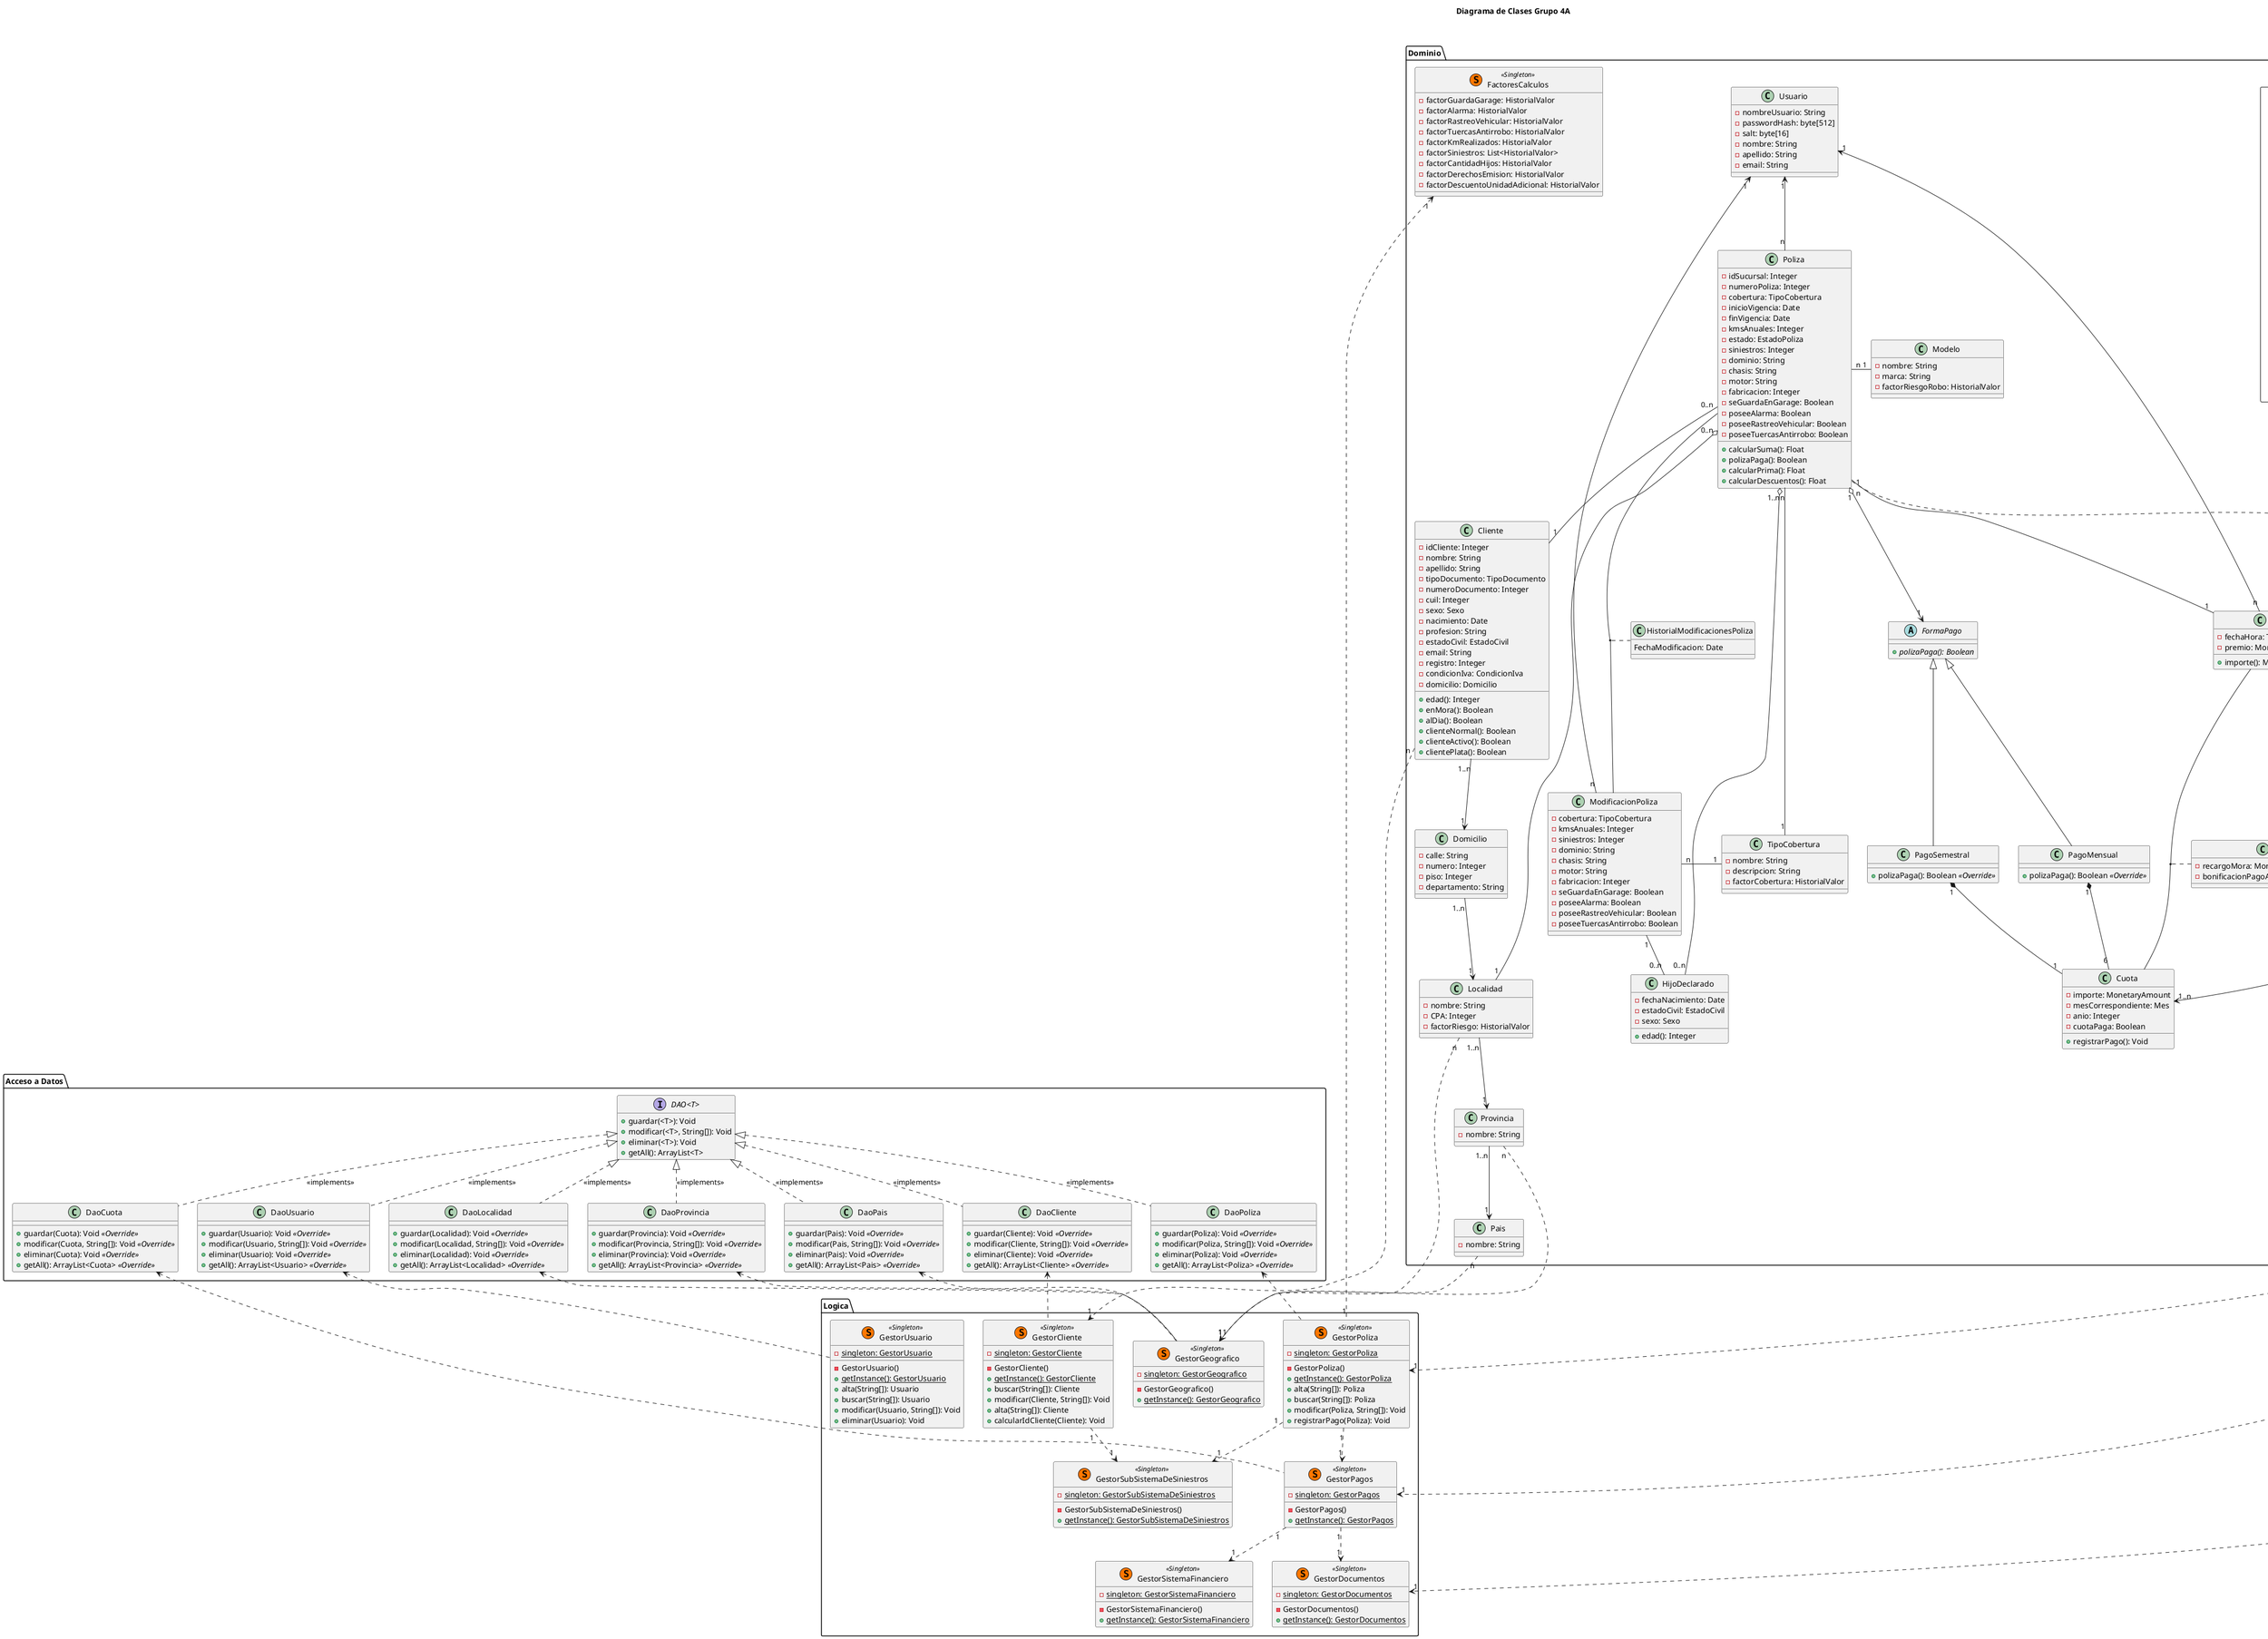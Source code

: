 @startUML

title Diagrama de Clases Grupo 4A

note as N1
Grupo 4A:
Matías Bode,
Francisco Busso,
Giovani Ferraro Trivelli,
Miguel Storani
end note

hide enum methods
hide interface attributes

package Dominio{
    class Poliza {
        -idSucursal: Integer
        -numeroPoliza: Integer
        -cobertura: TipoCobertura
        -inicioVigencia: Date
        -finVigencia: Date
        -kmsAnuales: Integer
        -estado: EstadoPoliza
        -siniestros: Integer
        -dominio: String
        -chasis: String
        -motor: String
        -fabricacion: Integer
	    -seGuardaEnGarage: Boolean
	    -poseeAlarma: Boolean
	    -poseeRastreoVehicular: Boolean
	    -poseeTuercasAntirrobo: Boolean
        +calcularSuma(): Float
        +polizaPaga(): Boolean
        +calcularPrima(): Float
        +calcularDescuentos(): Float
    }

    class ModificacionPoliza {
        -cobertura: TipoCobertura
        -kmsAnuales: Integer
        -siniestros: Integer
        -dominio: String
        -chasis: String
        -motor: String
        -fabricacion: Integer
	    -seGuardaEnGarage: Boolean
	    -poseeAlarma: Boolean
	    -poseeRastreoVehicular: Boolean
	    -poseeTuercasAntirrobo: Boolean
    }

    class HistorialModificacionesPoliza {
        FechaModificacion: Date
    }


    
    class Modelo {
    	-nombre: String
    	-marca: String
    	-factorRiesgoRobo: HistorialValor
    }

    /'class Cobrador {
        +registrarPago(Poliza): Void
    }
    
    class ProductorSeguros {
        +altaCliente(String[]): Cliente
        +modificaCliente(String[], Cliente): Void
        +buscarCliente(String[]): Cliente
        +consultarCliente(Cliente): Void
        +bajaCliente(Cliente): Void
        +altaPoliza(String[]): Poliza
        +modificarPoliza(String[], Poliza): Void
        +bajaPoliza(Poliza): Void
    }
    
    class Gerente {
        generarPropuestasRenovacion(): Void
        generarInforme(): Void
    }
    '/
    class Cliente {
        -idCliente: Integer
        -nombre: String
        -apellido: String
        -tipoDocumento: TipoDocumento
        -numeroDocumento: Integer
        -cuil: Integer
        -sexo: Sexo
        -nacimiento: Date
        -profesion: String
        -estadoCivil: EstadoCivil
        -email: String
        -registro: Integer
        -condicionIva: CondicionIva
        -domicilio: Domicilio
        +edad(): Integer
        +enMora(): Boolean
        +alDia(): Boolean
        +clienteNormal(): Boolean
        +clienteActivo(): Boolean
        +clientePlata(): Boolean
    }
    package "Tipo de dato HistorialValor" <<Rectangle>> {
        class HistorialValor {
        	+valorActual(): Float
        	+valorEnFecha(Date): Float
        }

        class Vigencia {
        	-fechaInicio: Date
        	-fechaFin: Date
        }

        Class Valor {
        	-valor: Float
        }
        HistorialValor "1" -right-> "n" Valor 
        (HistorialValor, Valor) . Vigencia
    }

    class HijoDeclarado {
        -fechaNacimiento: Date
        -estadoCivil: EstadoCivil
        -sexo: Sexo
        +edad(): Integer
    }

    class Domicilio {
        -calle: String
        -numero: Integer
        -piso: Integer
        -departamento: String
    }

    /'abstract EstadoPoliza {
        +handle(): Void
        +generada(): Boolean
        +suspendida(): Boolean
        +vigente(): Boolean
        +finalizada(): Boolean
    }

    class PolizaGenerada {
        +generada(): Boolean //<<Override>>// 
    }
    
    class PolizaSuspendida{
        +suspendida(): Boolean //<<Override>>//
    }
    
    class PolizaVigente{
        +vigente(): Boolean //<<Override>>//
    }
    
    class PolizaFinalizada{
        +finalizada(): Boolean //<<Override>>//
    }'/
    
    abstract FormaPago {
        +{abstract}polizaPaga(): Boolean
    }
    
    class PagoMensual {
        +polizaPaga(): Boolean //<<Override>>//
    }
    
    class PagoSemestral {
        +polizaPaga(): Boolean //<<Override>>//
    }
    
    class Cuota {
        -importe: MonetaryAmount
		-mesCorrespondiente: Mes
		-anio: Integer
        -cuotaPaga: Boolean
        +registrarPago(): Void
    }
    
	class Localidad {
		-nombre: String
		-CPA: Integer
		-factorRiesgo: HistorialValor
	}
	
	class Provincia {
		-nombre: String
	}
	class Pais {
		-nombre: String
	}

    class Usuario {
	    -nombreUsuario: String
	    -passwordHash: byte[512]
	    -salt: byte[16]
	    -nombre: String
	    -apellido: String
	    -email: String
    }
	
	class TipoCobertura{
		-nombre: String
		-descripcion: String
		-factorCobertura: HistorialValor
	}
	
	class FactoresCalculos<<(S, #FF7700) Singleton>> {
		-factorGuardaGarage: HistorialValor
		-factorAlarma: HistorialValor
		-factorRastreoVehicular: HistorialValor
		-factorTuercasAntirrobo: HistorialValor
		-factorKmRealizados: HistorialValor
		-factorSiniestros: List<HistorialValor>
		-factorCantidadHijos: HistorialValor
		-factorDerechosEmision: HistorialValor
		-factorDescuentoUnidadAdicional: HistorialValor
	}

	class Pago{
		-fechaHora: Timestamp
		-premio: MonetaryAmount
		+importe(): MonetaryAmount
	}
	
	class PagoCuota {
		-recargoMora: MonetaryAmount
		-bonificacionPagoAdelantado: MonetaryAmount
	}

	(Pago, Cuota) . PagoCuota

	class Recibo{
		-numeroRecibo: Integer
		+emitir(): ReciboDTO
	}
	
    Cliente "1" -up- "0..n" Poliza
    Cliente "1..n" --> "1" Domicilio
    
    /'Usuario <-- Cobrador: <<is role of>>
    Usuario <-- ProductorSeguros: <<is role of>>
    Usuario <-- Gerente: <<is role of>>
	'/
   
    Poliza "0..n" o-- "1" Localidad
    Poliza "1..n" o-- "0..n" HijoDeclarado
    Poliza "1" o--> "1" FormaPago
	Poliza "n" -right- "1" TipoCobertura
    ModificacionPoliza "n" -right- "1" TipoCobertura
	Poliza "n" -right- "1" Modelo
    Usuario "1" <-- "n" ModificacionPoliza
    (Poliza, ModificacionPoliza) .. HistorialModificacionesPoliza
    ModificacionPoliza "1" -- "0..n" HijoDeclarado
    
    /'Poliza .. EstadoPoliza
    EstadoPoliza <|-- PolizaVigente
    EstadoPoliza <|-- PolizaGenerada
    EstadoPoliza <|-- PolizaSuspendida
    EstadoPoliza <|-- PolizaFinalizada'/
    
    FormaPago <|-- PagoMensual
    FormaPago <|-- PagoSemestral
    
    PagoMensual "1" *-- "6" Cuota
    PagoSemestral "1" *-- "1" Cuota

    Domicilio "1..n" --> "1" Localidad
	Localidad "1..n" --> "1" Provincia
	Provincia "1..n" --> "1" Pais
	
	Pago "1" --> "1..n" Cuota
	Pago "1" -- "1" Recibo
	Poliza "1" -- "1" Pago
	Usuario "1" <-- "n" Pago
    Usuario "1" <-- "n" Poliza
}

package "Acceso a Datos"{
    interface "DAO<T>" {
        +guardar(<T>): Void
        +modificar(<T>, String[]): Void
        +eliminar(<T>): Void
        +getAll(): ArrayList<T>
    }
    
    class DaoCliente{
        +guardar(Cliente): Void //<<Override>>//
        +modificar(Cliente, String[]): Void //<<Override>>//
        +eliminar(Cliente): Void //<<Override>>//
        +getAll(): ArrayList<Cliente> //<<Override>>//
    }
    
    class DaoPoliza{
        +guardar(Poliza): Void //<<Override>>//
        +modificar(Poliza, String[]): Void //<<Override>>//
        +eliminar(Poliza): Void //<<Override>>//
        +getAll(): ArrayList<Poliza> //<<Override>>//
    }
    
    class DaoUsuario{
        +guardar(Usuario): Void //<<Override>>//
        +modificar(Usuario, String[]): Void //<<Override>>//
        +eliminar(Usuario): Void //<<Override>>//
        +getAll(): ArrayList<Usuario> //<<Override>>//
    }

    class DaoLocalidad{
        +guardar(Localidad): Void //<<Override>>//
        +modificar(Localidad, String[]): Void //<<Override>>//
        +eliminar(Localidad): Void //<<Override>>//
        +getAll(): ArrayList<Localidad> //<<Override>>//
    }
    
    class DaoProvincia{
        +guardar(Provincia): Void //<<Override>>//
        +modificar(Provincia, String[]): Void //<<Override>>//
        +eliminar(Provincia): Void //<<Override>>//
        +getAll(): ArrayList<Provincia> //<<Override>>//
    }
    
    class DaoPais{
        +guardar(Pais): Void //<<Override>>//
        +modificar(Pais, String[]): Void //<<Override>>//
        +eliminar(Pais): Void //<<Override>>//
        +getAll(): ArrayList<Pais> //<<Override>>//
    }
    
    class DaoCuota
    {
        +guardar(Cuota): Void //<<Override>>//
        +modificar(Cuota, String[]): Void //<<Override>>//
        +eliminar(Cuota): Void //<<Override>>//
        +getAll(): ArrayList<Cuota> //<<Override>>//
    }
    
    /'class ReciboDTO {
		-nroCliente: Integer
		-nombreCliente: String
		-apellidoCliente: String
		-domicilioRiesgo: String
		-marca: String
		-modelo: String
		-anioFabricacion: Integer
		-patente: String
		-nroPoliza: Integer
		-inicioVigencia: Date
		-finVigencia: Date
		-tipoCobertura: String
		-sumaAsegurada: MonetaryAmount
		-fechaPago: Date
		-premio: MonetaryAmount
		-recargosMora: MonetaryAmount
		-bonificacionPagoAdelantado: MonetaryAmount
	}'/
	
    "DAO<T>" <|.. DaoPoliza: <<implements>>
    "DAO<T>" <|.. DaoCliente: <<implements>>
    "DAO<T>" <|.. DaoUsuario: <<implements>>
    "DAO<T>" <|.. DaoLocalidad: <<implements>>
    "DAO<T>" <|.. DaoProvincia: <<implements>>
    "DAO<T>" <|.. DaoPais: <<implements>>
    "DAO<T>" <|.. DaoCuota: <<implements>>
}

package Logica{
    class GestorCliente <<(S, #FF7700) Singleton>> {
        -{static} singleton: GestorCliente
        -GestorCliente()
        +{static} getInstance(): GestorCliente
        +buscar(String[]): Cliente 
        +modificar(Cliente, String[]): Void
        +alta(String[]): Cliente
        +calcularIdCliente(Cliente): Void
    }
    
    class GestorPoliza <<(S, #FF7700) Singleton>> {
        -{static} singleton: GestorPoliza
        -GestorPoliza()
        +{static} getInstance(): GestorPoliza
        +alta(String[]): Poliza
        +buscar(String[]): Poliza
        +modificar(Poliza, String[]): Void
        +registrarPago(Poliza): Void
    }

    class GestorUsuario <<(S, #FF7700) Singleton>> {
        -{static} singleton: GestorUsuario
        -GestorUsuario()
        +{static} getInstance(): GestorUsuario
        +alta(String[]): Usuario
        +buscar(String[]): Usuario
        +modificar(Usuario, String[]): Void
        +eliminar(Usuario): Void
    }
    
    class GestorSubSistemaDeSiniestros <<(S, #FF7700) Singleton>> {
        -{static} singleton: GestorSubSistemaDeSiniestros
        -GestorSubSistemaDeSiniestros()
        +{static} getInstance(): GestorSubSistemaDeSiniestros 
    }

	class GestorSistemaFinanciero <<(S, #FF7700) Singleton>> {
        -{static} singleton: GestorSistemaFinanciero
        -GestorSistemaFinanciero()
        +{static} getInstance(): GestorSistemaFinanciero
    }
	class GestorGeografico <<(S, #FF7700) Singleton>>{
		-{static} singleton: GestorGeografico
		-GestorGeografico()
		+{static} getInstance(): GestorGeografico
	}
	class GestorPagos <<(S, #FF7700) Singleton>>{
		-{static} singleton: GestorPagos
		-GestorPagos()
		+{static} getInstance(): GestorPagos
	}
	class GestorDocumentos <<(S, #FF7700) Singleton>>{
		-{static} singleton: GestorDocumentos
		-GestorDocumentos()
		+{static} getInstance(): GestorDocumentos
	}
}

package Enumeradores
{
    enum CondicionIva {
        ResponsableInscripto
        ResponsableNoInscripto
        NoResponsable
        SujetoExento
        ConsumidorFinal
        ResponsableMonotributo
        NoCategorizado
        ProveedorExterior
        ClienteExterior
        Liberado
        ResponsableInscriptoPercepcion
        PeqContribuyente
        MonotributistaSocial
        PeqContribuyenteSocial
    }
    
    enum EstadoPoliza {
        Generada
        Vigente
        Supendida
        Finalizada
    }

    enum TipoDocumento {
        DNI
        LU
        LC
        LE
    }
    
    enum TipoCliente {
        Normal
        Activo
        Plata
    }

    enum EstadoCivil{
        Soltero
        Casado
        Viudo
    }

    enum Sexo {
        Masculino
        Femenino
    }
    
    enum Mes {
        Enero,
        Febrero,
        Marzo,
        Abril,
        Mayo,
        Junio,
        Julio,
        Agosto,
        Septiembre,
        Octubre,
        Noviembre,
        Diciembre
    }
}


DaoCliente <.. GestorCliente
DaoPoliza <.. GestorPoliza
DaoUsuario <.. GestorUsuario
DaoLocalidad <.. GestorGeografico
DaoProvincia <.. GestorGeografico
DaoPais <.. GestorGeografico
DaoCuota <.. GestorPagos
'Poliza -- ValorAutomovil'

'Relaciones entre clases y gestores'

Cliente "n" ..> "1" GestorCliente
Localidad "n" ..> "1" GestorGeografico
Provincia "n" ..> "1" GestorGeografico
Pais "n" ..> "1" GestorGeografico
Pago "n" ..> "1" GestorPagos
Recibo "n" ..> "1" GestorDocumentos
Poliza "n" ..> "1" GestorPoliza
FactoresCalculos "1" <.. "1" GestorPoliza

'Relaciones entredistintos gestores'

GestorPagos "1" ..> "1" GestorDocumentos
GestorPoliza "1" ..> "1" GestorPagos
GestorPoliza "1" ..> "1" GestorSubSistemaDeSiniestros
GestorCliente "1" ..> "1" GestorSubSistemaDeSiniestros
GestorPagos "1" ..> "1" GestorSistemaFinanciero


@endUML
